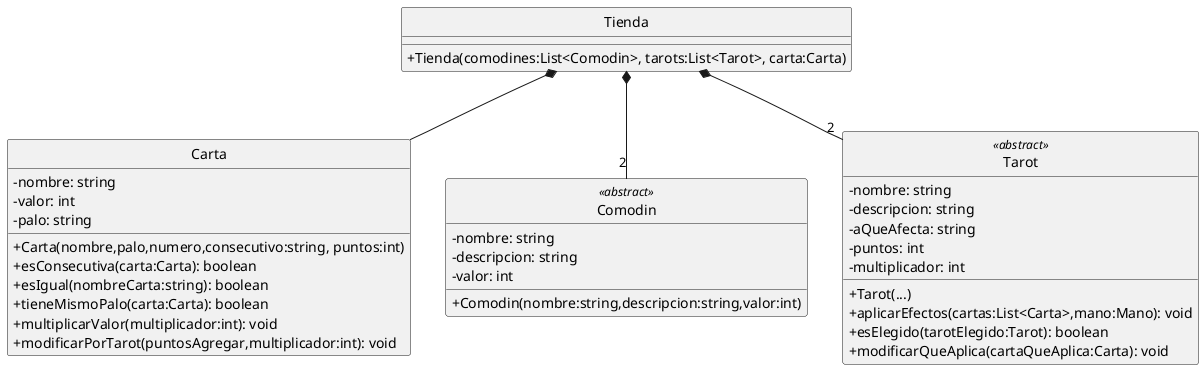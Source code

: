@startuml Diagrama de Clases

skinparam monochrome true
hide circle
skinparam classAttributeIconSize 0

class Tienda {
    +Tienda(comodines:List<Comodin>, tarots:List<Tarot>, carta:Carta)
} 

class Carta {
    -nombre: string
    -valor: int
    -palo: string
    +Carta(nombre,palo,numero,consecutivo:string, puntos:int)
    +esConsecutiva(carta:Carta): boolean
    +esIgual(nombreCarta:string): boolean
    +tieneMismoPalo(carta:Carta): boolean
    +multiplicarValor(multiplicador:int): void
    +modificarPorTarot(puntosAgregar,multiplicador:int): void
}

class Comodin <<abstract>> {
    -nombre: string
    -descripcion: string
    -valor: int
    +Comodin(nombre:string,descripcion:string,valor:int)
}

class Tarot <<abstract>> {
    -nombre: string
    -descripcion: string
    -aQueAfecta: string
    -puntos: int
    -multiplicador: int
    '+Tarot(nombre,descripcion,sobreQueAfecta,ejemplar:string, puntos,multiplicador:int)
    +Tarot(...)
    +aplicarEfectos(cartas:List<Carta>,mano:Mano): void
    +esElegido(tarotElegido:Tarot): boolean
    +modificarQueAplica(cartaQueAplica:Carta): void
}

Tienda *-- "2" Comodin
Tienda *-- Carta
Tienda *-- "2" Tarot

@enduml